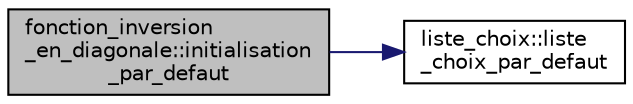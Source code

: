 digraph "fonction_inversion_en_diagonale::initialisation_par_defaut"
{
  edge [fontname="Helvetica",fontsize="10",labelfontname="Helvetica",labelfontsize="10"];
  node [fontname="Helvetica",fontsize="10",shape=record];
  rankdir="LR";
  Node45 [label="fonction_inversion\l_en_diagonale::initialisation\l_par_defaut",height=0.2,width=0.4,color="black", fillcolor="grey75", style="filled", fontcolor="black"];
  Node45 -> Node46 [color="midnightblue",fontsize="10",style="solid",fontname="Helvetica"];
  Node46 [label="liste_choix::liste\l_choix_par_defaut",height=0.2,width=0.4,color="black", fillcolor="white", style="filled",URL="$classliste__choix.html#ac66a134a7155029c871f2b99ebcfd9f0",tooltip="Accesseurs de la liste de liste_choix par défaut. "];
}
